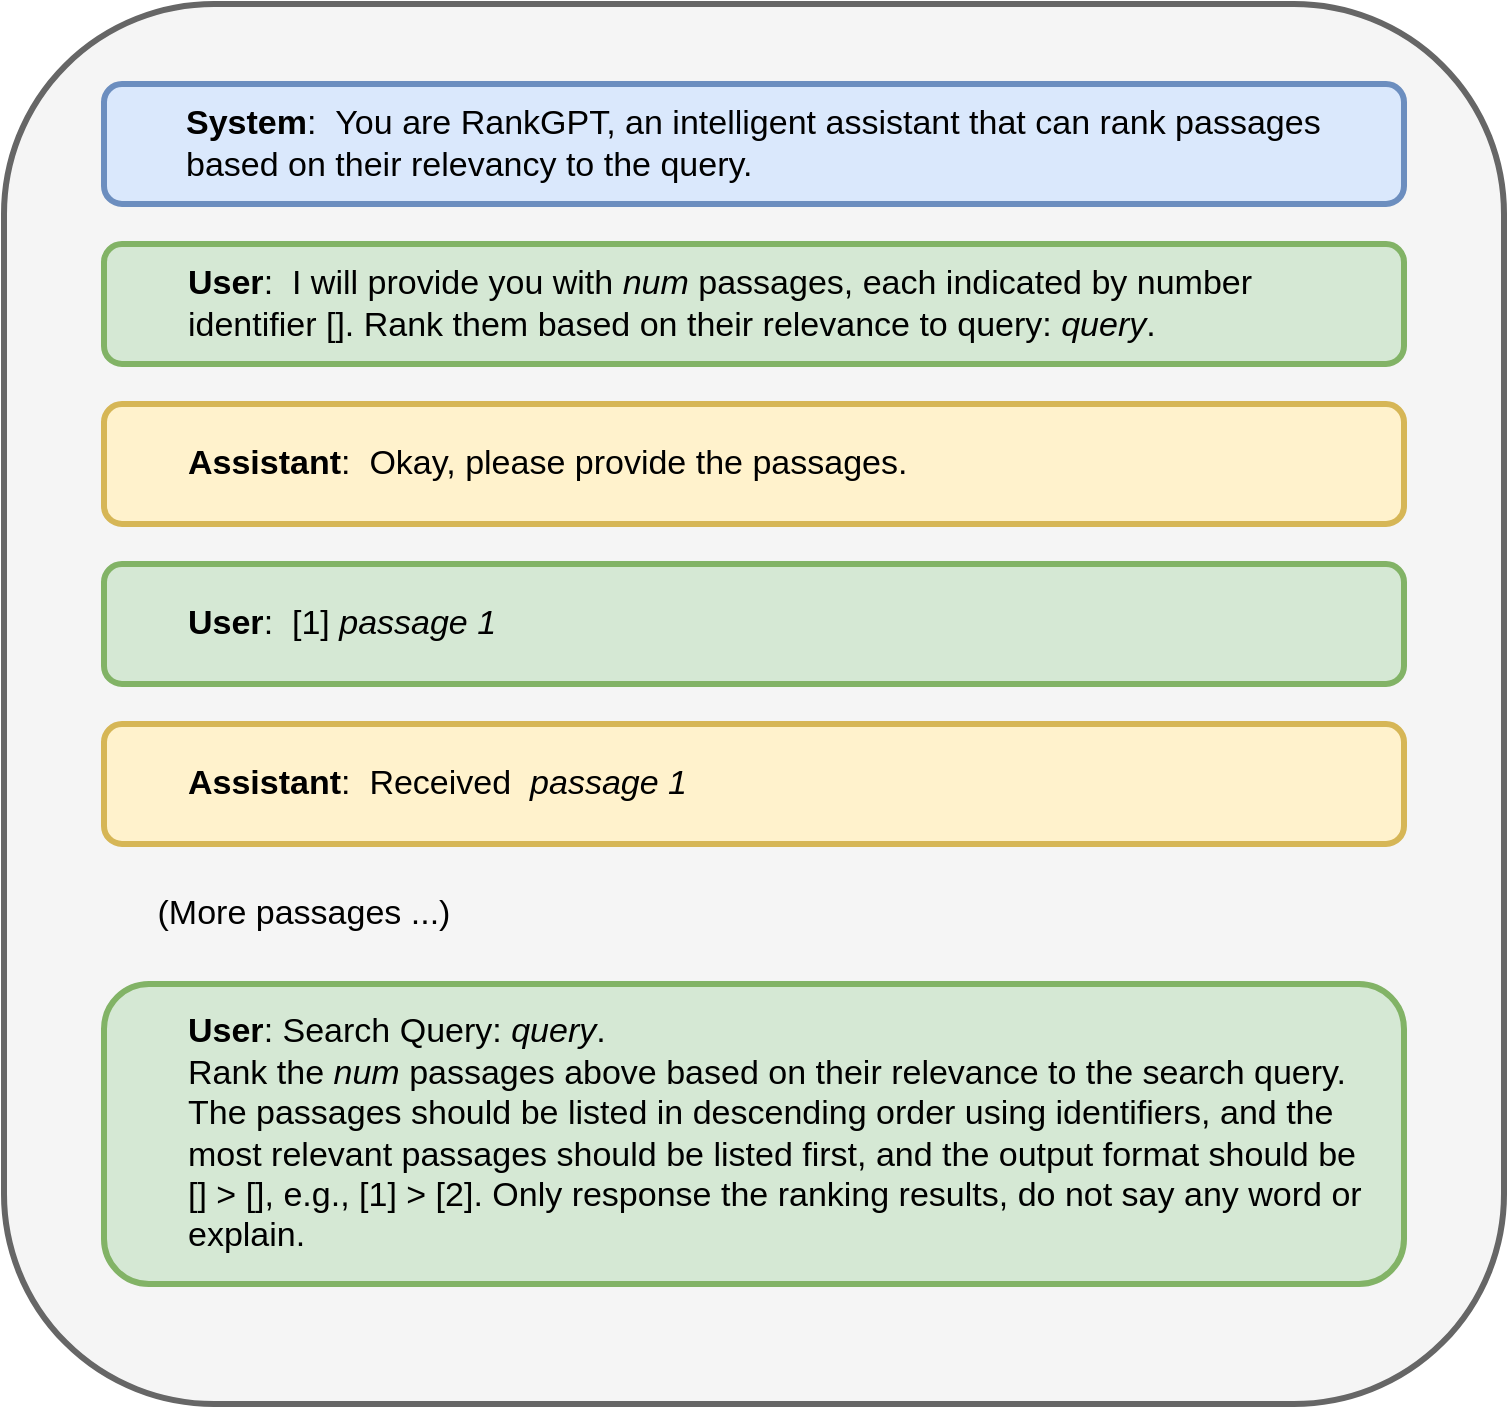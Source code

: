 <mxfile version="21.7.2" type="github">
  <diagram name="Page-1" id="HlM5J8EpncPCog0nGQ84">
    <mxGraphModel dx="1436" dy="753" grid="1" gridSize="10" guides="1" tooltips="1" connect="1" arrows="1" fold="1" page="1" pageScale="1" pageWidth="850" pageHeight="1400" math="0" shadow="0">
      <root>
        <mxCell id="0" />
        <mxCell id="1" parent="0" />
        <mxCell id="I3YwoyrJqAngoq9de--E-1" value="" style="rounded=1;whiteSpace=wrap;html=1;fillColor=#f5f5f5;fontColor=#333333;strokeColor=#666666;strokeWidth=3;align=left;" vertex="1" parent="1">
          <mxGeometry x="50" y="120" width="750" height="700" as="geometry" />
        </mxCell>
        <mxCell id="I3YwoyrJqAngoq9de--E-2" value="&lt;blockquote style=&quot;margin: 0 0 0 40px; border: none; padding: 0px;&quot;&gt;&lt;div style=&quot;text-align: left;&quot;&gt;&lt;span style=&quot;font-size: 17px; background-color: initial;&quot;&gt;&lt;b&gt;System&lt;/b&gt;:&amp;nbsp;&amp;nbsp;You are RankGPT, an intelligent assistant that can rank passages based on their relevancy to the query.&lt;/span&gt;&lt;/div&gt;&lt;/blockquote&gt;" style="rounded=1;whiteSpace=wrap;html=1;fillColor=#dae8fc;strokeColor=#6c8ebf;strokeWidth=3;" vertex="1" parent="1">
          <mxGeometry x="100" y="160" width="650" height="60" as="geometry" />
        </mxCell>
        <mxCell id="I3YwoyrJqAngoq9de--E-4" value="&lt;blockquote style=&quot;margin: 0px 0px 0px 40px; border: none; padding: 0px; font-size: 17px;&quot;&gt;&lt;div style=&quot;&quot;&gt;&lt;span style=&quot;font-size: 17px; background-color: initial;&quot;&gt;&lt;b&gt;User&lt;/b&gt;:&amp;nbsp;&amp;nbsp;&lt;/span&gt;&lt;span style=&quot;background-color: initial;&quot;&gt;I will provide you with &lt;i&gt;num&lt;/i&gt;&amp;nbsp;passages, each indicated by number&lt;br&gt;identifier []. Rank them&amp;nbsp;&lt;/span&gt;&lt;span style=&quot;background-color: initial;&quot;&gt;based on their relevance to query: &lt;i&gt;query&lt;/i&gt;.&lt;/span&gt;&lt;/div&gt;&lt;/blockquote&gt;" style="rounded=1;whiteSpace=wrap;html=1;fillColor=#d5e8d4;strokeColor=#82b366;strokeWidth=3;align=left;" vertex="1" parent="1">
          <mxGeometry x="100" y="240" width="650" height="60" as="geometry" />
        </mxCell>
        <mxCell id="I3YwoyrJqAngoq9de--E-5" value="&lt;blockquote style=&quot;margin: 0 0 0 40px; border: none; padding: 0px;&quot;&gt;&lt;div style=&quot;&quot;&gt;&lt;span style=&quot;font-size: 17px; background-color: initial;&quot;&gt;&lt;b&gt;Assistant&lt;/b&gt;:&amp;nbsp;&amp;nbsp;Okay, please provide the passages.&amp;nbsp;&lt;/span&gt;&lt;/div&gt;&lt;/blockquote&gt;" style="rounded=1;whiteSpace=wrap;html=1;fillColor=#fff2cc;strokeColor=#d6b656;strokeWidth=3;align=left;" vertex="1" parent="1">
          <mxGeometry x="100" y="320" width="650" height="60" as="geometry" />
        </mxCell>
        <mxCell id="I3YwoyrJqAngoq9de--E-6" value="&lt;blockquote style=&quot;margin: 0px 0px 0px 40px; border: none; padding: 0px; font-size: 17px;&quot;&gt;&lt;div style=&quot;&quot;&gt;&lt;span style=&quot;font-size: 17px; background-color: initial;&quot;&gt;&lt;b&gt;User&lt;/b&gt;:&amp;nbsp; [1] &lt;i&gt;passage 1&lt;/i&gt;&lt;/span&gt;&lt;/div&gt;&lt;/blockquote&gt;" style="rounded=1;whiteSpace=wrap;html=1;fillColor=#d5e8d4;strokeColor=#82b366;strokeWidth=3;align=left;" vertex="1" parent="1">
          <mxGeometry x="100" y="400" width="650" height="60" as="geometry" />
        </mxCell>
        <mxCell id="I3YwoyrJqAngoq9de--E-7" value="&lt;blockquote style=&quot;margin: 0 0 0 40px; border: none; padding: 0px;&quot;&gt;&lt;div style=&quot;&quot;&gt;&lt;span style=&quot;font-size: 17px; background-color: initial;&quot;&gt;&lt;b&gt;Assistant&lt;/b&gt;:&amp;nbsp;&amp;nbsp;Received&amp;nbsp; &lt;i&gt;passage 1&lt;/i&gt;&lt;/span&gt;&lt;/div&gt;&lt;/blockquote&gt;" style="rounded=1;whiteSpace=wrap;html=1;fillColor=#fff2cc;strokeColor=#d6b656;strokeWidth=3;align=left;" vertex="1" parent="1">
          <mxGeometry x="100" y="480" width="650" height="60" as="geometry" />
        </mxCell>
        <mxCell id="I3YwoyrJqAngoq9de--E-8" value="&lt;font style=&quot;font-size: 17px;&quot;&gt;(More passages ...)&lt;/font&gt;" style="text;html=1;strokeColor=none;fillColor=none;align=center;verticalAlign=middle;whiteSpace=wrap;rounded=0;" vertex="1" parent="1">
          <mxGeometry x="60" y="560" width="280" height="30" as="geometry" />
        </mxCell>
        <mxCell id="I3YwoyrJqAngoq9de--E-9" value="&lt;blockquote style=&quot;margin: 0px 0px 0px 40px; border: none; padding: 0px; font-size: 17px;&quot;&gt;&lt;div style=&quot;&quot;&gt;&lt;span style=&quot;font-size: 17px; background-color: initial;&quot;&gt;&lt;b&gt;User&lt;/b&gt;:&amp;nbsp;&lt;/span&gt;&lt;span style=&quot;background-color: initial;&quot;&gt;Search Query: &lt;i&gt;query&lt;/i&gt;.&lt;/span&gt;&lt;/div&gt;Rank the &lt;i&gt;num&lt;/i&gt; passages above based on their relevance to the search query. The passages should be listed in descending order using identifiers, and the most relevant passages should be listed first, and the output format should be&lt;br&gt;[] &amp;gt; [], e.g., [1] &amp;gt; [2]. Only response the ranking results, do not say any word or explain.&amp;nbsp;&lt;/blockquote&gt;" style="rounded=1;whiteSpace=wrap;html=1;fillColor=#d5e8d4;strokeColor=#82b366;strokeWidth=3;align=left;" vertex="1" parent="1">
          <mxGeometry x="100" y="610" width="650" height="150" as="geometry" />
        </mxCell>
      </root>
    </mxGraphModel>
  </diagram>
</mxfile>
